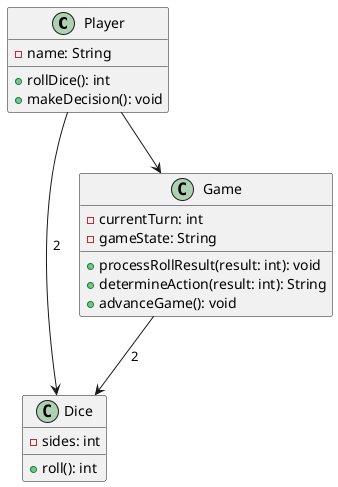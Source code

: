 @startuml
class Player {
    - name: String
    + rollDice(): int
    + makeDecision(): void
}

class Dice {
    - sides: int
    + roll(): int
}

class Game {
    - currentTurn: int
    - gameState: String
    + processRollResult(result: int): void
    + determineAction(result: int): String
    + advanceGame(): void
}

Player --> Game
Player --> Dice : "2"
Game --> Dice : "2"
@enduml